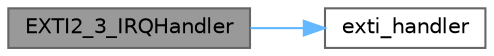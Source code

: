 digraph "EXTI2_3_IRQHandler"
{
 // INTERACTIVE_SVG=YES
 // LATEX_PDF_SIZE
  bgcolor="transparent";
  edge [fontname=Helvetica,fontsize=10,labelfontname=Helvetica,labelfontsize=10];
  node [fontname=Helvetica,fontsize=10,shape=box,height=0.2,width=0.4];
  rankdir="LR";
  Node1 [id="Node000001",label="EXTI2_3_IRQHandler",height=0.2,width=0.4,color="gray40", fillcolor="grey60", style="filled", fontcolor="black",tooltip="This function handles EXTI lines 2-3 interrupts."];
  Node1 -> Node2 [id="edge1_Node000001_Node000002",color="steelblue1",style="solid",tooltip=" "];
  Node2 [id="Node000002",label="exti_handler",height=0.2,width=0.4,color="grey40", fillcolor="white", style="filled",URL="$f4xx_2exti__handlers_8c.html#ace4802f0dcdcb019f1528b7e018fb5dd",tooltip=" "];
}
